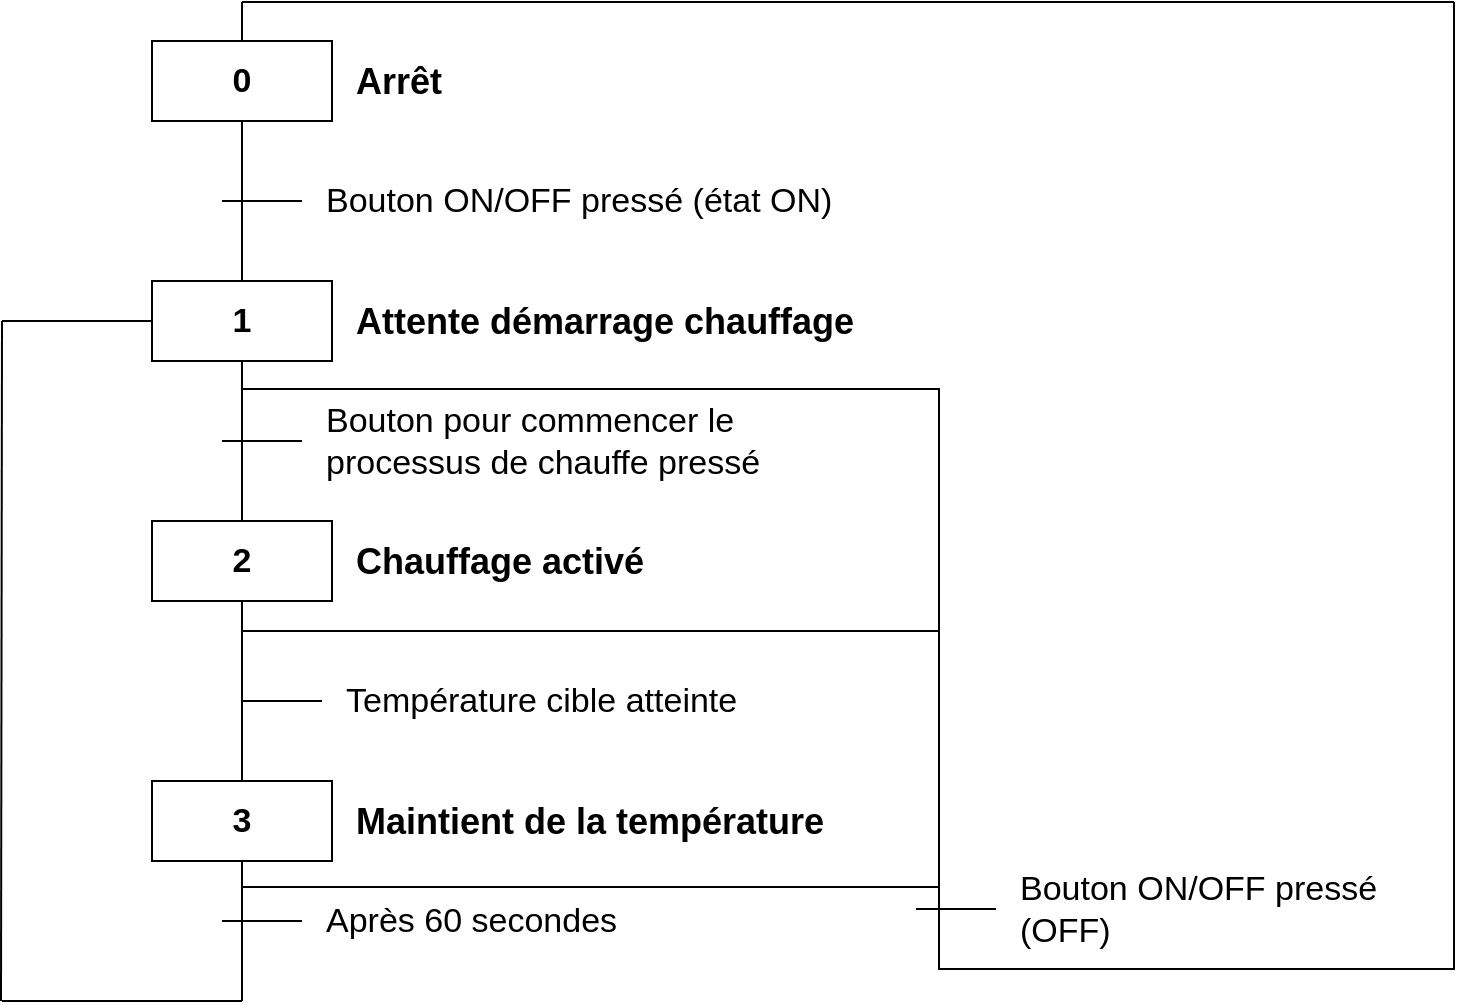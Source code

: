 <mxfile version="10.6.9"><diagram id="953ecbd5-e552-5fde-5075-6d809326a53c" name="State diagram"><mxGraphModel dx="1640" dy="717" grid="0" gridSize="10" guides="1" tooltips="1" connect="1" arrows="1" fold="1" page="1" pageScale="1" pageWidth="850" pageHeight="1100" math="0" shadow="0"><root><mxCell id="0"/><mxCell id="1" parent="0"/><mxCell id="SwXbqLwZjzA0vr-WcLZY-9" value="" style="endArrow=none;html=1;fontSize=17;entryX=0.5;entryY=0;entryDx=0;entryDy=0;" parent="1" target="SwXbqLwZjzA0vr-WcLZY-1" edge="1"><mxGeometry width="50" height="50" relative="1" as="geometry"><mxPoint x="157" y="559.5" as="sourcePoint"/><mxPoint x="92" y="159.5" as="targetPoint"/></mxGeometry></mxCell><mxCell id="SwXbqLwZjzA0vr-WcLZY-1" value="0" style="rounded=0;whiteSpace=wrap;html=1;fontStyle=1;fontSize=17;" parent="1" vertex="1"><mxGeometry x="112" y="79.5" width="90" height="40" as="geometry"/></mxCell><mxCell id="SwXbqLwZjzA0vr-WcLZY-2" value="1" style="rounded=0;whiteSpace=wrap;html=1;fontStyle=1;fontSize=17;" parent="1" vertex="1"><mxGeometry x="112" y="199.5" width="90" height="40" as="geometry"/></mxCell><mxCell id="SwXbqLwZjzA0vr-WcLZY-3" value="2" style="rounded=0;whiteSpace=wrap;html=1;fontStyle=1;fontSize=17;" parent="1" vertex="1"><mxGeometry x="112" y="319.5" width="90" height="40" as="geometry"/></mxCell><mxCell id="SwXbqLwZjzA0vr-WcLZY-4" value="3" style="rounded=0;whiteSpace=wrap;html=1;fontStyle=1;fontSize=17;" parent="1" vertex="1"><mxGeometry x="112" y="449.5" width="90" height="40" as="geometry"/></mxCell><mxCell id="SwXbqLwZjzA0vr-WcLZY-5" value="Arrêt" style="text;html=1;strokeColor=none;fillColor=none;align=left;verticalAlign=middle;whiteSpace=wrap;rounded=0;fontSize=18;fontStyle=1" parent="1" vertex="1"><mxGeometry x="212" y="89.5" width="180" height="20" as="geometry"/></mxCell><mxCell id="SwXbqLwZjzA0vr-WcLZY-6" value="Attente démarrage chauffage" style="text;html=1;strokeColor=none;fillColor=none;align=left;verticalAlign=middle;whiteSpace=wrap;rounded=0;fontSize=18;fontStyle=1" parent="1" vertex="1"><mxGeometry x="212" y="209.5" width="288" height="20" as="geometry"/></mxCell><mxCell id="SwXbqLwZjzA0vr-WcLZY-7" value="Chauffage activé" style="text;html=1;strokeColor=none;fillColor=none;align=left;verticalAlign=middle;whiteSpace=wrap;rounded=0;fontSize=18;fontStyle=1" parent="1" vertex="1"><mxGeometry x="212" y="329.5" width="180" height="20" as="geometry"/></mxCell><mxCell id="SwXbqLwZjzA0vr-WcLZY-8" value="Maintient de la température" style="text;html=1;strokeColor=none;fillColor=none;align=left;verticalAlign=middle;whiteSpace=wrap;rounded=0;fontSize=18;fontStyle=1" parent="1" vertex="1"><mxGeometry x="212" y="459.5" width="248" height="20" as="geometry"/></mxCell><mxCell id="A1_ozwDgNbW0GCHT97t5-1" value="" style="endArrow=none;html=1;fontSize=17;" parent="1" edge="1"><mxGeometry width="50" height="50" relative="1" as="geometry"><mxPoint x="37" y="559.5" as="sourcePoint"/><mxPoint x="157" y="559.5" as="targetPoint"/></mxGeometry></mxCell><mxCell id="A1_ozwDgNbW0GCHT97t5-4" value="" style="endArrow=none;html=1;fontSize=17;" parent="1" edge="1"><mxGeometry width="50" height="50" relative="1" as="geometry"><mxPoint x="37" y="219.5" as="sourcePoint"/><mxPoint x="36.5" y="559.5" as="targetPoint"/></mxGeometry></mxCell><mxCell id="A1_ozwDgNbW0GCHT97t5-5" value="" style="endArrow=none;html=1;fontSize=17;entryX=0;entryY=0.5;entryDx=0;entryDy=0;" parent="1" target="SwXbqLwZjzA0vr-WcLZY-2" edge="1"><mxGeometry width="50" height="50" relative="1" as="geometry"><mxPoint x="37" y="219.5" as="sourcePoint"/><mxPoint x="157" y="219.5" as="targetPoint"/></mxGeometry></mxCell><mxCell id="A1_ozwDgNbW0GCHT97t5-6" value="" style="endArrow=none;html=1;fontSize=17;" parent="1" edge="1"><mxGeometry width="50" height="50" relative="1" as="geometry"><mxPoint x="147" y="159.5" as="sourcePoint"/><mxPoint x="187" y="159.5" as="targetPoint"/></mxGeometry></mxCell><mxCell id="A1_ozwDgNbW0GCHT97t5-7" value="Bouton ON/OFF pressé (état ON)" style="text;html=1;strokeColor=none;fillColor=none;align=left;verticalAlign=middle;whiteSpace=wrap;rounded=0;fontSize=17;" parent="1" vertex="1"><mxGeometry x="197" y="149.5" width="276" height="20" as="geometry"/></mxCell><mxCell id="A1_ozwDgNbW0GCHT97t5-8" value="" style="endArrow=none;html=1;fontSize=17;" parent="1" edge="1"><mxGeometry width="50" height="50" relative="1" as="geometry"><mxPoint x="147" y="279.5" as="sourcePoint"/><mxPoint x="187" y="279.5" as="targetPoint"/></mxGeometry></mxCell><mxCell id="A1_ozwDgNbW0GCHT97t5-9" value="Bouton pour commencer le processus de chauffe pressé" style="text;html=1;strokeColor=none;fillColor=none;align=left;verticalAlign=middle;whiteSpace=wrap;rounded=0;fontSize=17;" parent="1" vertex="1"><mxGeometry x="197" y="269.5" width="288" height="20" as="geometry"/></mxCell><mxCell id="A1_ozwDgNbW0GCHT97t5-12" value="" style="endArrow=none;html=1;fontSize=17;" parent="1" edge="1"><mxGeometry width="50" height="50" relative="1" as="geometry"><mxPoint x="147" y="519.5" as="sourcePoint"/><mxPoint x="187" y="519.5" as="targetPoint"/><Array as="points"><mxPoint x="167" y="519.5"/></Array></mxGeometry></mxCell><mxCell id="A1_ozwDgNbW0GCHT97t5-13" value="Après 60 secondes" style="text;html=1;strokeColor=none;fillColor=none;align=left;verticalAlign=middle;whiteSpace=wrap;rounded=0;fontSize=17;" parent="1" vertex="1"><mxGeometry x="197" y="509.5" width="180" height="20" as="geometry"/></mxCell><mxCell id="DPTtS6EKNIxd0brzeTbs-1" value="" style="endArrow=none;html=1;fontSize=17;" edge="1" parent="1"><mxGeometry width="50" height="50" relative="1" as="geometry"><mxPoint x="157" y="374.5" as="sourcePoint"/><mxPoint x="506" y="374.5" as="targetPoint"/></mxGeometry></mxCell><mxCell id="DPTtS6EKNIxd0brzeTbs-2" value="" style="endArrow=none;html=1;fontSize=17;" edge="1" parent="1"><mxGeometry width="50" height="50" relative="1" as="geometry"><mxPoint x="157" y="253.5" as="sourcePoint"/><mxPoint x="506" y="253.5" as="targetPoint"/></mxGeometry></mxCell><mxCell id="DPTtS6EKNIxd0brzeTbs-3" value="" style="endArrow=none;html=1;fontSize=17;" edge="1" parent="1"><mxGeometry width="50" height="50" relative="1" as="geometry"><mxPoint x="157.0" y="502.5" as="sourcePoint"/><mxPoint x="506" y="502.5" as="targetPoint"/></mxGeometry></mxCell><mxCell id="DPTtS6EKNIxd0brzeTbs-4" value="" style="endArrow=none;html=1;fontSize=17;" edge="1" parent="1"><mxGeometry width="50" height="50" relative="1" as="geometry"><mxPoint x="505.5" y="543.5" as="sourcePoint"/><mxPoint x="505.5" y="253.5" as="targetPoint"/></mxGeometry></mxCell><mxCell id="DPTtS6EKNIxd0brzeTbs-6" value="" style="endArrow=none;html=1;fontSize=17;" edge="1" parent="1"><mxGeometry width="50" height="50" relative="1" as="geometry"><mxPoint x="157.0" y="409.5" as="sourcePoint"/><mxPoint x="197.0" y="409.5" as="targetPoint"/></mxGeometry></mxCell><mxCell id="DPTtS6EKNIxd0brzeTbs-7" value="Température cible atteinte" style="text;html=1;strokeColor=none;fillColor=none;align=left;verticalAlign=middle;whiteSpace=wrap;rounded=0;fontSize=17;" vertex="1" parent="1"><mxGeometry x="207" y="399.5" width="220" height="20" as="geometry"/></mxCell><mxCell id="DPTtS6EKNIxd0brzeTbs-10" value="" style="endArrow=none;html=1;fontSize=17;" edge="1" parent="1"><mxGeometry width="50" height="50" relative="1" as="geometry"><mxPoint x="494.0" y="513.5" as="sourcePoint"/><mxPoint x="534.0" y="513.5" as="targetPoint"/></mxGeometry></mxCell><mxCell id="DPTtS6EKNIxd0brzeTbs-11" value="Bouton ON/OFF pressé (OFF)" style="text;html=1;strokeColor=none;fillColor=none;align=left;verticalAlign=middle;whiteSpace=wrap;rounded=0;fontSize=17;" vertex="1" parent="1"><mxGeometry x="544" y="503.5" width="220" height="20" as="geometry"/></mxCell><mxCell id="DPTtS6EKNIxd0brzeTbs-12" value="" style="endArrow=none;html=1;fontSize=17;" edge="1" parent="1"><mxGeometry width="50" height="50" relative="1" as="geometry"><mxPoint x="763" y="544" as="sourcePoint"/><mxPoint x="763" y="60" as="targetPoint"/></mxGeometry></mxCell><mxCell id="DPTtS6EKNIxd0brzeTbs-13" value="" style="endArrow=none;html=1;fontSize=17;" edge="1" parent="1"><mxGeometry width="50" height="50" relative="1" as="geometry"><mxPoint x="505" y="543.5" as="sourcePoint"/><mxPoint x="763" y="543.5" as="targetPoint"/></mxGeometry></mxCell><mxCell id="DPTtS6EKNIxd0brzeTbs-14" value="" style="endArrow=none;html=1;fontSize=17;" edge="1" parent="1"><mxGeometry width="50" height="50" relative="1" as="geometry"><mxPoint x="157" y="60" as="sourcePoint"/><mxPoint x="759" y="60" as="targetPoint"/></mxGeometry></mxCell><mxCell id="DPTtS6EKNIxd0brzeTbs-15" value="" style="endArrow=none;html=1;fontSize=17;exitX=0.5;exitY=0;exitDx=0;exitDy=0;" edge="1" parent="1" source="SwXbqLwZjzA0vr-WcLZY-1"><mxGeometry width="50" height="50" relative="1" as="geometry"><mxPoint x="119.5" y="60" as="sourcePoint"/><mxPoint x="157" y="60" as="targetPoint"/></mxGeometry></mxCell><mxCell id="DPTtS6EKNIxd0brzeTbs-16" value="" style="endArrow=none;html=1;" edge="1" parent="1"><mxGeometry width="50" height="50" relative="1" as="geometry"><mxPoint x="698.5" y="60.02" as="sourcePoint"/><mxPoint x="763" y="60" as="targetPoint"/></mxGeometry></mxCell></root></mxGraphModel></diagram></mxfile>